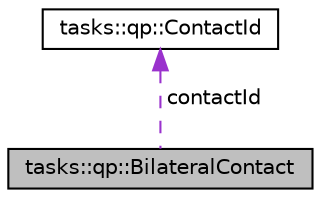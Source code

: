 digraph "tasks::qp::BilateralContact"
{
  edge [fontname="Helvetica",fontsize="10",labelfontname="Helvetica",labelfontsize="10"];
  node [fontname="Helvetica",fontsize="10",shape=record];
  Node1 [label="tasks::qp::BilateralContact",height=0.2,width=0.4,color="black", fillcolor="grey75", style="filled", fontcolor="black"];
  Node2 -> Node1 [dir="back",color="darkorchid3",fontsize="10",style="dashed",label=" contactId" ,fontname="Helvetica"];
  Node2 [label="tasks::qp::ContactId",height=0.2,width=0.4,color="black", fillcolor="white", style="filled",URL="$structtasks_1_1qp_1_1ContactId.html"];
}
